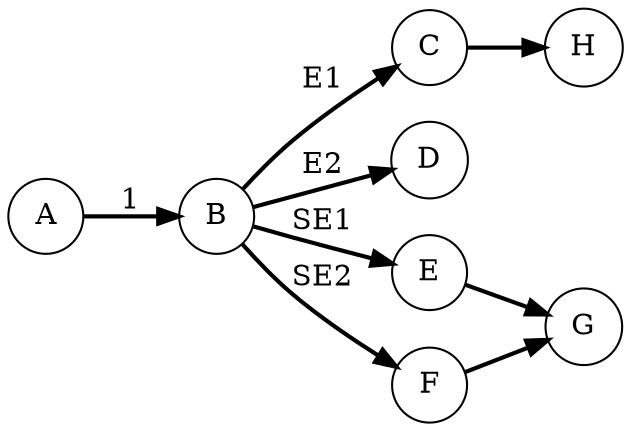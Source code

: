 digraph G {
rankdir=LR;
edge[style="bold"]
node[shape="circle"]

A -> B [label="1"];
B -> C [label="E1"];
B -> D [label="E2"];
B -> E [label="SE1"];
B -> F [label="SE2"];
F -> G;
E -> G;
C -> H;

}

